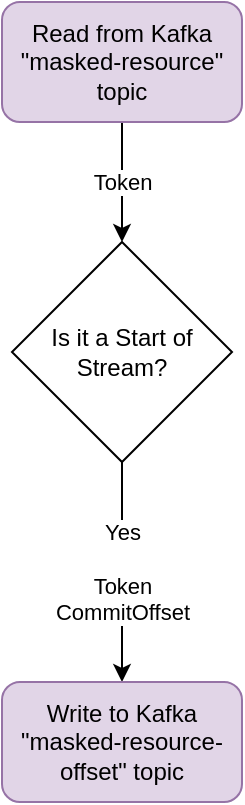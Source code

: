 <mxfile version="14.9.1" type="device"><diagram id="GE2m5Yi6xnZ4zjnAvtHM" name="Page-1"><mxGraphModel dx="1426" dy="794" grid="1" gridSize="10" guides="1" tooltips="1" connect="1" arrows="1" fold="1" page="1" pageScale="1" pageWidth="827" pageHeight="1169" math="0" shadow="0"><root><mxCell id="0"/><mxCell id="1" parent="0"/><mxCell id="_NYT8iIuiL_bh3gpjAGF-2" value="&lt;div&gt;Token&lt;/div&gt;" style="edgeStyle=orthogonalEdgeStyle;rounded=0;orthogonalLoop=1;jettySize=auto;html=1;exitX=0.5;exitY=1;exitDx=0;exitDy=0;entryX=0.5;entryY=0;entryDx=0;entryDy=0;" parent="1" source="_NYT8iIuiL_bh3gpjAGF-1" target="_NYT8iIuiL_bh3gpjAGF-3" edge="1"><mxGeometry relative="1" as="geometry"><mxPoint x="380" y="320" as="targetPoint"/></mxGeometry></mxCell><mxCell id="_NYT8iIuiL_bh3gpjAGF-1" value="Read from Kafka &quot;masked-resource&quot; topic" style="rounded=1;whiteSpace=wrap;html=1;fillColor=#e1d5e7;strokeColor=#9673a6;" parent="1" vertex="1"><mxGeometry x="320" y="200" width="120" height="60" as="geometry"/></mxCell><mxCell id="_NYT8iIuiL_bh3gpjAGF-8" value="Yes&lt;br&gt;&lt;br&gt;Token&lt;br&gt;CommitOffset" style="edgeStyle=orthogonalEdgeStyle;rounded=0;orthogonalLoop=1;jettySize=auto;html=1;exitX=0.5;exitY=1;exitDx=0;exitDy=0;entryX=0.5;entryY=0;entryDx=0;entryDy=0;labelBackgroundColor=#ffffff;" parent="1" source="_NYT8iIuiL_bh3gpjAGF-3" target="_NYT8iIuiL_bh3gpjAGF-5" edge="1"><mxGeometry relative="1" as="geometry"/></mxCell><mxCell id="_NYT8iIuiL_bh3gpjAGF-3" value="Is it a Start of Stream?" style="rhombus;whiteSpace=wrap;html=1;" parent="1" vertex="1"><mxGeometry x="325" y="320" width="110" height="110" as="geometry"/></mxCell><mxCell id="_NYT8iIuiL_bh3gpjAGF-5" value="Write to Kafka &quot;masked-resource-offset&quot; topic" style="rounded=1;whiteSpace=wrap;html=1;fillColor=#e1d5e7;strokeColor=#9673a6;" parent="1" vertex="1"><mxGeometry x="320" y="540" width="120" height="60" as="geometry"/></mxCell></root></mxGraphModel></diagram></mxfile>